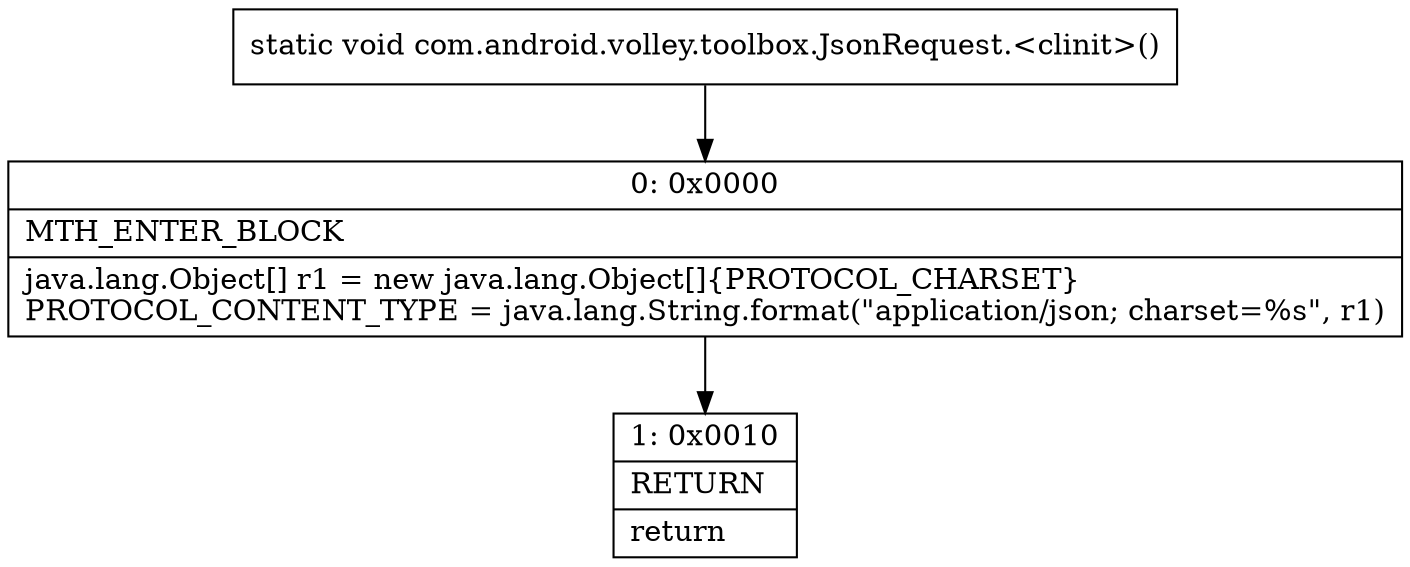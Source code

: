 digraph "CFG forcom.android.volley.toolbox.JsonRequest.\<clinit\>()V" {
Node_0 [shape=record,label="{0\:\ 0x0000|MTH_ENTER_BLOCK\l|java.lang.Object[] r1 = new java.lang.Object[]\{PROTOCOL_CHARSET\}\lPROTOCOL_CONTENT_TYPE = java.lang.String.format(\"application\/json; charset=%s\", r1)\l}"];
Node_1 [shape=record,label="{1\:\ 0x0010|RETURN\l|return\l}"];
MethodNode[shape=record,label="{static void com.android.volley.toolbox.JsonRequest.\<clinit\>() }"];
MethodNode -> Node_0;
Node_0 -> Node_1;
}

